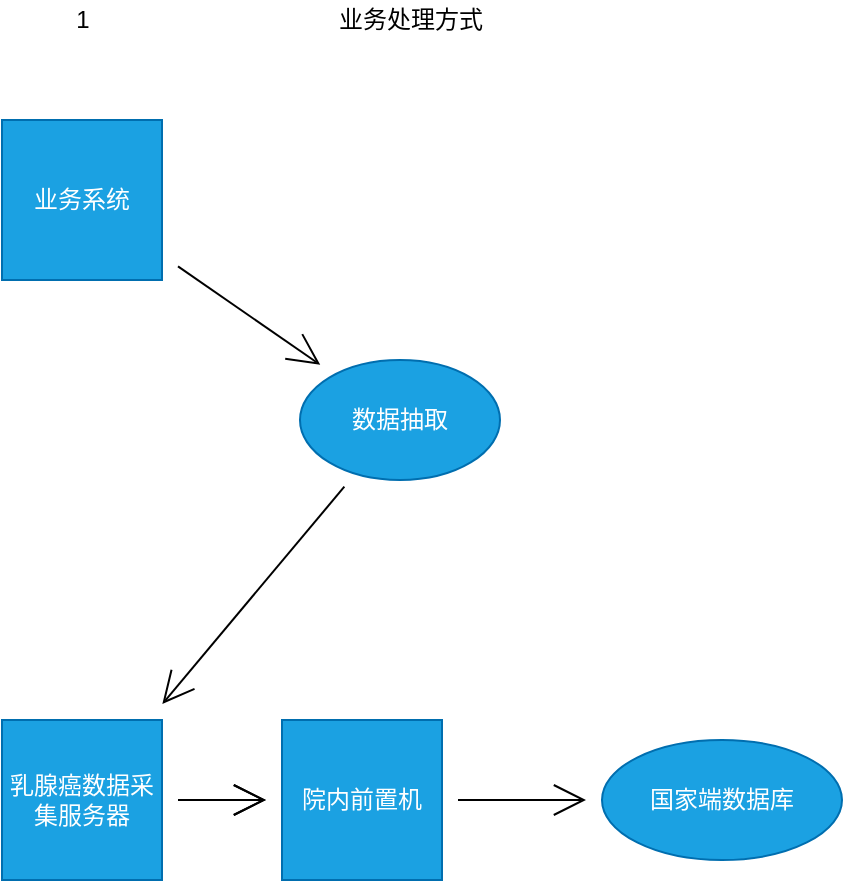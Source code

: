 <mxfile version="15.3.5" type="github">
  <diagram id="-mXcswNU1OS2-pYTiFRl" name="第 1 页">
    <mxGraphModel dx="1038" dy="547" grid="1" gridSize="10" guides="1" tooltips="1" connect="1" arrows="1" fold="1" page="1" pageScale="1" pageWidth="827" pageHeight="1169" math="0" shadow="0">
      <root>
        <mxCell id="0" />
        <mxCell id="1" parent="0" />
        <mxCell id="YXaBDV404x7Fgw6cYZhQ-3" value="" style="edgeStyle=none;curved=1;rounded=0;orthogonalLoop=1;jettySize=auto;html=1;endArrow=open;startSize=14;endSize=14;sourcePerimeterSpacing=8;targetPerimeterSpacing=8;" edge="1" parent="1" source="YXaBDV404x7Fgw6cYZhQ-1" target="YXaBDV404x7Fgw6cYZhQ-2">
          <mxGeometry relative="1" as="geometry" />
        </mxCell>
        <mxCell id="YXaBDV404x7Fgw6cYZhQ-6" value="" style="edgeStyle=none;curved=1;rounded=0;orthogonalLoop=1;jettySize=auto;html=1;endArrow=open;startSize=14;endSize=14;sourcePerimeterSpacing=8;targetPerimeterSpacing=8;" edge="1" parent="1" source="YXaBDV404x7Fgw6cYZhQ-1" target="YXaBDV404x7Fgw6cYZhQ-2">
          <mxGeometry relative="1" as="geometry" />
        </mxCell>
        <mxCell id="YXaBDV404x7Fgw6cYZhQ-1" value="乳腺癌数据采集服务器" style="whiteSpace=wrap;html=1;aspect=fixed;hachureGap=4;pointerEvents=0;fillColor=#1ba1e2;strokeColor=#006EAF;fontColor=#ffffff;" vertex="1" parent="1">
          <mxGeometry x="210" y="370" width="80" height="80" as="geometry" />
        </mxCell>
        <mxCell id="YXaBDV404x7Fgw6cYZhQ-5" value="" style="edgeStyle=none;curved=1;rounded=0;orthogonalLoop=1;jettySize=auto;html=1;endArrow=open;startSize=14;endSize=14;sourcePerimeterSpacing=8;targetPerimeterSpacing=8;" edge="1" parent="1" source="YXaBDV404x7Fgw6cYZhQ-2" target="YXaBDV404x7Fgw6cYZhQ-4">
          <mxGeometry relative="1" as="geometry" />
        </mxCell>
        <mxCell id="YXaBDV404x7Fgw6cYZhQ-2" value="院内前置机" style="whiteSpace=wrap;html=1;aspect=fixed;hachureGap=4;pointerEvents=0;fillColor=#1ba1e2;strokeColor=#006EAF;fontColor=#ffffff;" vertex="1" parent="1">
          <mxGeometry x="350" y="370" width="80" height="80" as="geometry" />
        </mxCell>
        <mxCell id="YXaBDV404x7Fgw6cYZhQ-4" value="国家端数据库" style="ellipse;whiteSpace=wrap;html=1;fontColor=#ffffff;strokeColor=#006EAF;fillColor=#1ba1e2;hachureGap=4;" vertex="1" parent="1">
          <mxGeometry x="510" y="380" width="120" height="60" as="geometry" />
        </mxCell>
        <mxCell id="YXaBDV404x7Fgw6cYZhQ-21" value="" style="edgeStyle=none;curved=1;rounded=0;orthogonalLoop=1;jettySize=auto;html=1;endArrow=open;startSize=14;endSize=14;sourcePerimeterSpacing=8;targetPerimeterSpacing=8;" edge="1" parent="1" source="YXaBDV404x7Fgw6cYZhQ-15" target="YXaBDV404x7Fgw6cYZhQ-1">
          <mxGeometry relative="1" as="geometry" />
        </mxCell>
        <mxCell id="YXaBDV404x7Fgw6cYZhQ-15" value="数据抽取" style="ellipse;whiteSpace=wrap;html=1;fontColor=#ffffff;strokeColor=#006EAF;fillColor=#1ba1e2;hachureGap=4;" vertex="1" parent="1">
          <mxGeometry x="359" y="190" width="100" height="60" as="geometry" />
        </mxCell>
        <mxCell id="YXaBDV404x7Fgw6cYZhQ-20" value="" style="edgeStyle=none;curved=1;rounded=0;orthogonalLoop=1;jettySize=auto;html=1;endArrow=open;startSize=14;endSize=14;sourcePerimeterSpacing=8;targetPerimeterSpacing=8;" edge="1" parent="1" source="YXaBDV404x7Fgw6cYZhQ-19" target="YXaBDV404x7Fgw6cYZhQ-15">
          <mxGeometry relative="1" as="geometry" />
        </mxCell>
        <mxCell id="YXaBDV404x7Fgw6cYZhQ-19" value="业务系统" style="whiteSpace=wrap;html=1;aspect=fixed;hachureGap=4;pointerEvents=0;fillColor=#1ba1e2;strokeColor=#006EAF;fontColor=#ffffff;" vertex="1" parent="1">
          <mxGeometry x="210" y="70" width="80" height="80" as="geometry" />
        </mxCell>
        <mxCell id="YXaBDV404x7Fgw6cYZhQ-23" value="1" style="text;html=1;resizable=0;autosize=1;align=center;verticalAlign=middle;points=[];fillColor=none;strokeColor=none;rounded=0;hachureGap=4;pointerEvents=0;" vertex="1" parent="1">
          <mxGeometry x="240" y="10" width="20" height="20" as="geometry" />
        </mxCell>
        <mxCell id="YXaBDV404x7Fgw6cYZhQ-24" value="业务处理方式" style="text;html=1;resizable=0;autosize=1;align=center;verticalAlign=middle;points=[];fillColor=none;strokeColor=none;rounded=0;hachureGap=4;pointerEvents=0;" vertex="1" parent="1">
          <mxGeometry x="369" y="10" width="90" height="20" as="geometry" />
        </mxCell>
      </root>
    </mxGraphModel>
  </diagram>
</mxfile>
